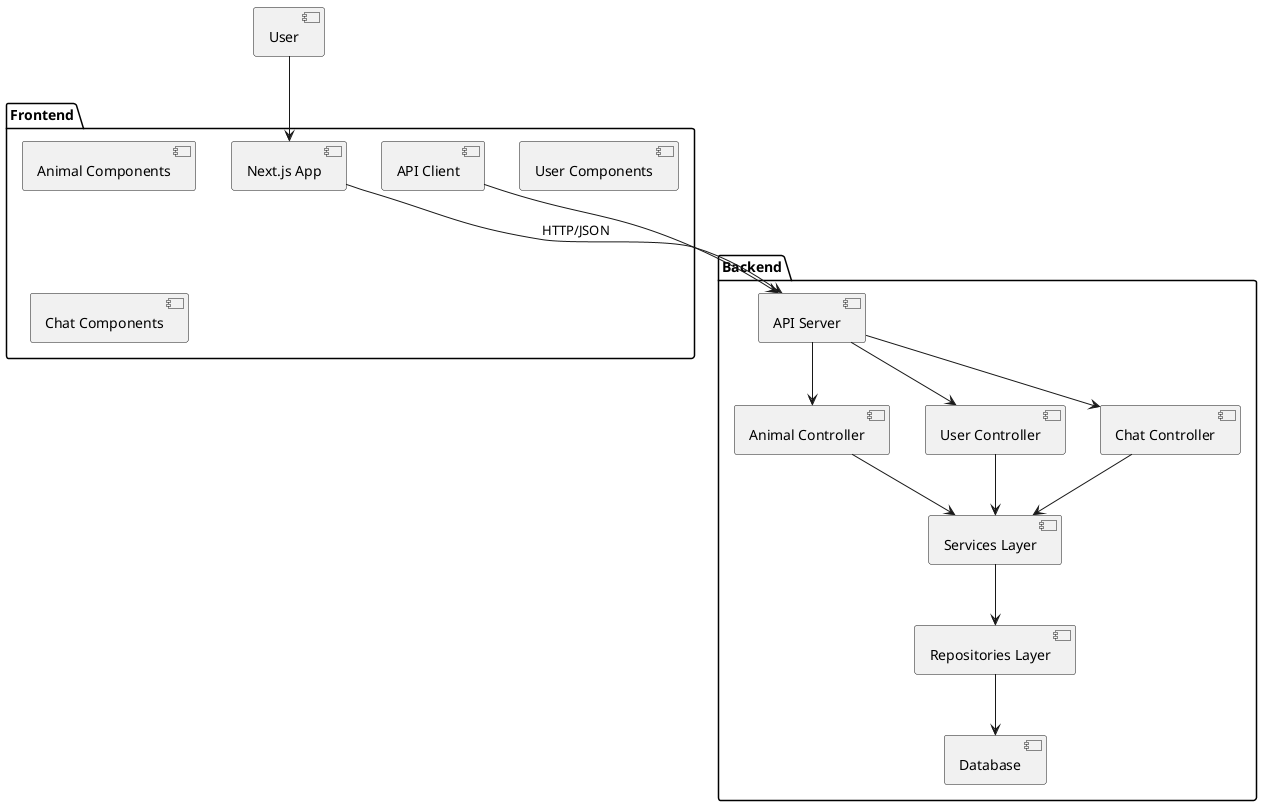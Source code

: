 @startuml Adote-Facil Component Diagram

package "Frontend" {
  [Next.js App] as frontend
  [Animal Components]
  [User Components]
  [Chat Components]
  [API Client]
}

package "Backend" {
  [API Server] as backend
  [Animal Controller]
  [User Controller]
  [Chat Controller]
  [Services Layer]
  [Repositories Layer]
  [Database]
}

[User] --> [frontend]
[frontend] --> [backend] : HTTP/JSON
[API Client] --> [backend]

[backend] --> [Animal Controller]
[backend] --> [User Controller]
[backend] --> [Chat Controller]

[Animal Controller] --> [Services Layer]
[User Controller] --> [Services Layer]
[Chat Controller] --> [Services Layer]

[Services Layer] --> [Repositories Layer]
[Repositories Layer] --> [Database]

@enduml